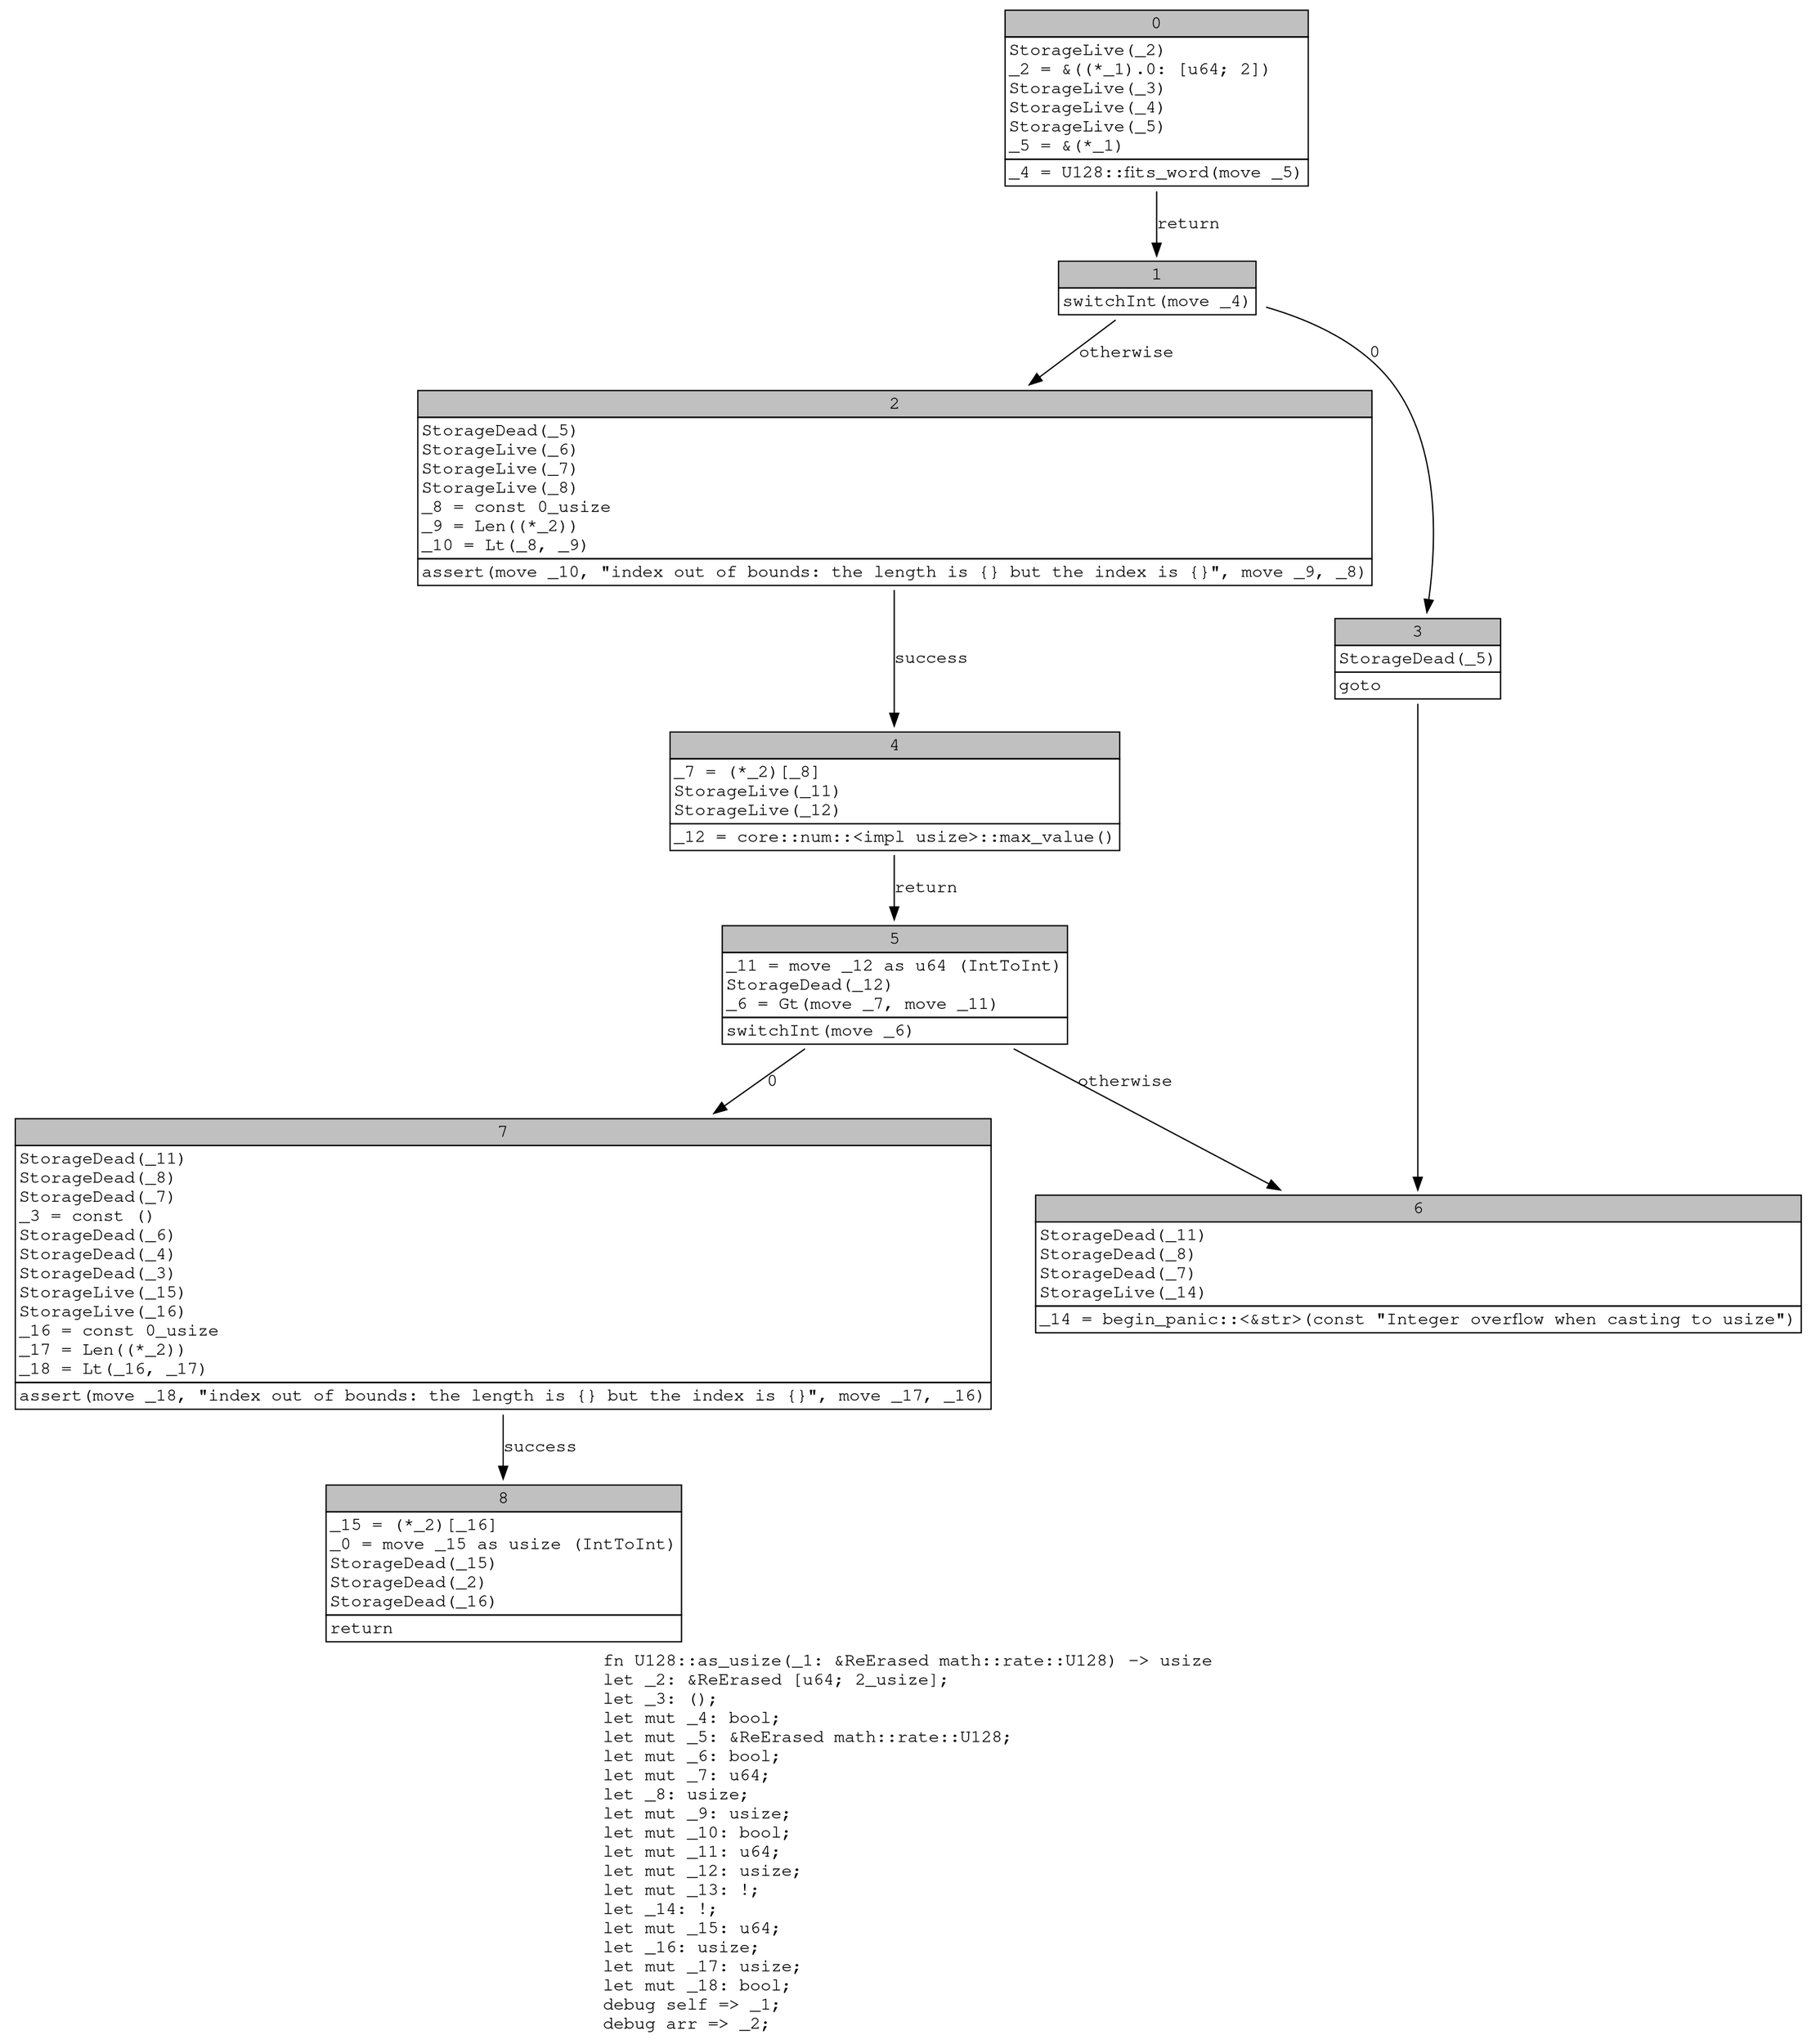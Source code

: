 digraph Mir_0_1338 {
    graph [fontname="Courier, monospace"];
    node [fontname="Courier, monospace"];
    edge [fontname="Courier, monospace"];
    label=<fn U128::as_usize(_1: &amp;ReErased math::rate::U128) -&gt; usize<br align="left"/>let _2: &amp;ReErased [u64; 2_usize];<br align="left"/>let _3: ();<br align="left"/>let mut _4: bool;<br align="left"/>let mut _5: &amp;ReErased math::rate::U128;<br align="left"/>let mut _6: bool;<br align="left"/>let mut _7: u64;<br align="left"/>let _8: usize;<br align="left"/>let mut _9: usize;<br align="left"/>let mut _10: bool;<br align="left"/>let mut _11: u64;<br align="left"/>let mut _12: usize;<br align="left"/>let mut _13: !;<br align="left"/>let _14: !;<br align="left"/>let mut _15: u64;<br align="left"/>let _16: usize;<br align="left"/>let mut _17: usize;<br align="left"/>let mut _18: bool;<br align="left"/>debug self =&gt; _1;<br align="left"/>debug arr =&gt; _2;<br align="left"/>>;
    bb0__0_1338 [shape="none", label=<<table border="0" cellborder="1" cellspacing="0"><tr><td bgcolor="gray" align="center" colspan="1">0</td></tr><tr><td align="left" balign="left">StorageLive(_2)<br/>_2 = &amp;((*_1).0: [u64; 2])<br/>StorageLive(_3)<br/>StorageLive(_4)<br/>StorageLive(_5)<br/>_5 = &amp;(*_1)<br/></td></tr><tr><td align="left">_4 = U128::fits_word(move _5)</td></tr></table>>];
    bb1__0_1338 [shape="none", label=<<table border="0" cellborder="1" cellspacing="0"><tr><td bgcolor="gray" align="center" colspan="1">1</td></tr><tr><td align="left">switchInt(move _4)</td></tr></table>>];
    bb2__0_1338 [shape="none", label=<<table border="0" cellborder="1" cellspacing="0"><tr><td bgcolor="gray" align="center" colspan="1">2</td></tr><tr><td align="left" balign="left">StorageDead(_5)<br/>StorageLive(_6)<br/>StorageLive(_7)<br/>StorageLive(_8)<br/>_8 = const 0_usize<br/>_9 = Len((*_2))<br/>_10 = Lt(_8, _9)<br/></td></tr><tr><td align="left">assert(move _10, &quot;index out of bounds: the length is {} but the index is {}&quot;, move _9, _8)</td></tr></table>>];
    bb3__0_1338 [shape="none", label=<<table border="0" cellborder="1" cellspacing="0"><tr><td bgcolor="gray" align="center" colspan="1">3</td></tr><tr><td align="left" balign="left">StorageDead(_5)<br/></td></tr><tr><td align="left">goto</td></tr></table>>];
    bb4__0_1338 [shape="none", label=<<table border="0" cellborder="1" cellspacing="0"><tr><td bgcolor="gray" align="center" colspan="1">4</td></tr><tr><td align="left" balign="left">_7 = (*_2)[_8]<br/>StorageLive(_11)<br/>StorageLive(_12)<br/></td></tr><tr><td align="left">_12 = core::num::&lt;impl usize&gt;::max_value()</td></tr></table>>];
    bb5__0_1338 [shape="none", label=<<table border="0" cellborder="1" cellspacing="0"><tr><td bgcolor="gray" align="center" colspan="1">5</td></tr><tr><td align="left" balign="left">_11 = move _12 as u64 (IntToInt)<br/>StorageDead(_12)<br/>_6 = Gt(move _7, move _11)<br/></td></tr><tr><td align="left">switchInt(move _6)</td></tr></table>>];
    bb6__0_1338 [shape="none", label=<<table border="0" cellborder="1" cellspacing="0"><tr><td bgcolor="gray" align="center" colspan="1">6</td></tr><tr><td align="left" balign="left">StorageDead(_11)<br/>StorageDead(_8)<br/>StorageDead(_7)<br/>StorageLive(_14)<br/></td></tr><tr><td align="left">_14 = begin_panic::&lt;&amp;str&gt;(const &quot;Integer overflow when casting to usize&quot;)</td></tr></table>>];
    bb7__0_1338 [shape="none", label=<<table border="0" cellborder="1" cellspacing="0"><tr><td bgcolor="gray" align="center" colspan="1">7</td></tr><tr><td align="left" balign="left">StorageDead(_11)<br/>StorageDead(_8)<br/>StorageDead(_7)<br/>_3 = const ()<br/>StorageDead(_6)<br/>StorageDead(_4)<br/>StorageDead(_3)<br/>StorageLive(_15)<br/>StorageLive(_16)<br/>_16 = const 0_usize<br/>_17 = Len((*_2))<br/>_18 = Lt(_16, _17)<br/></td></tr><tr><td align="left">assert(move _18, &quot;index out of bounds: the length is {} but the index is {}&quot;, move _17, _16)</td></tr></table>>];
    bb8__0_1338 [shape="none", label=<<table border="0" cellborder="1" cellspacing="0"><tr><td bgcolor="gray" align="center" colspan="1">8</td></tr><tr><td align="left" balign="left">_15 = (*_2)[_16]<br/>_0 = move _15 as usize (IntToInt)<br/>StorageDead(_15)<br/>StorageDead(_2)<br/>StorageDead(_16)<br/></td></tr><tr><td align="left">return</td></tr></table>>];
    bb0__0_1338 -> bb1__0_1338 [label="return"];
    bb1__0_1338 -> bb3__0_1338 [label="0"];
    bb1__0_1338 -> bb2__0_1338 [label="otherwise"];
    bb2__0_1338 -> bb4__0_1338 [label="success"];
    bb3__0_1338 -> bb6__0_1338 [label=""];
    bb4__0_1338 -> bb5__0_1338 [label="return"];
    bb5__0_1338 -> bb7__0_1338 [label="0"];
    bb5__0_1338 -> bb6__0_1338 [label="otherwise"];
    bb7__0_1338 -> bb8__0_1338 [label="success"];
}
